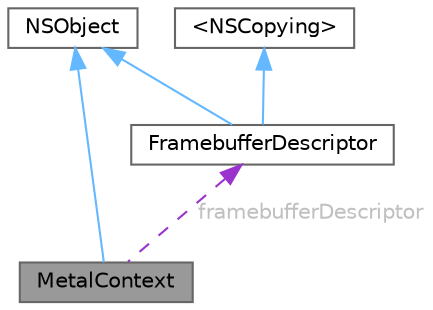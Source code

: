 digraph "MetalContext"
{
 // LATEX_PDF_SIZE
  bgcolor="transparent";
  edge [fontname=Helvetica,fontsize=10,labelfontname=Helvetica,labelfontsize=10];
  node [fontname=Helvetica,fontsize=10,shape=box,height=0.2,width=0.4];
  Node1 [id="Node000001",label="MetalContext",height=0.2,width=0.4,color="gray40", fillcolor="grey60", style="filled", fontcolor="black",tooltip=" "];
  Node2 -> Node1 [id="edge5_Node000001_Node000002",dir="back",color="steelblue1",style="solid",tooltip=" "];
  Node2 [id="Node000002",label="NSObject",height=0.2,width=0.4,color="gray40", fillcolor="white", style="filled",tooltip=" "];
  Node3 -> Node1 [id="edge6_Node000001_Node000003",dir="back",color="darkorchid3",style="dashed",tooltip=" ",label=" framebufferDescriptor",fontcolor="grey" ];
  Node3 [id="Node000003",label="FramebufferDescriptor",height=0.2,width=0.4,color="gray40", fillcolor="white", style="filled",URL="$interface_framebuffer_descriptor.html",tooltip=" "];
  Node2 -> Node3 [id="edge7_Node000003_Node000002",dir="back",color="steelblue1",style="solid",tooltip=" "];
  Node4 -> Node3 [id="edge8_Node000003_Node000004",dir="back",color="steelblue1",style="solid",tooltip=" "];
  Node4 [id="Node000004",label="\<NSCopying\>",height=0.2,width=0.4,color="gray40", fillcolor="white", style="filled",tooltip=" "];
}
